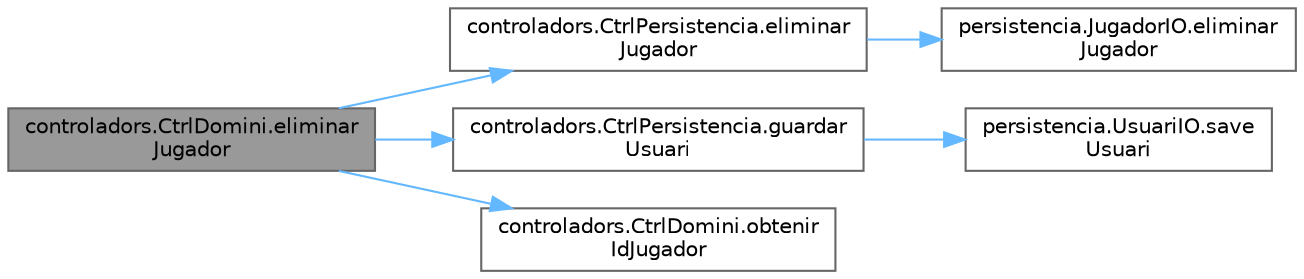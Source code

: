 digraph "controladors.CtrlDomini.eliminarJugador"
{
 // INTERACTIVE_SVG=YES
 // LATEX_PDF_SIZE
  bgcolor="transparent";
  edge [fontname=Helvetica,fontsize=10,labelfontname=Helvetica,labelfontsize=10];
  node [fontname=Helvetica,fontsize=10,shape=box,height=0.2,width=0.4];
  rankdir="LR";
  Node1 [id="Node000001",label="controladors.CtrlDomini.eliminar\lJugador",height=0.2,width=0.4,color="gray40", fillcolor="grey60", style="filled", fontcolor="black",tooltip="Elimina un jugador registrat del sistema."];
  Node1 -> Node2 [id="edge1_Node000001_Node000002",color="steelblue1",style="solid",tooltip=" "];
  Node2 [id="Node000002",label="controladors.CtrlPersistencia.eliminar\lJugador",height=0.2,width=0.4,color="grey40", fillcolor="white", style="filled",URL="$classcontroladors_1_1_ctrl_persistencia.html#a09020132c18c52085e84f9e4480bdb30",tooltip="Elimina un jugador de l'emmagatzematge persistent."];
  Node2 -> Node3 [id="edge2_Node000002_Node000003",color="steelblue1",style="solid",tooltip=" "];
  Node3 [id="Node000003",label="persistencia.JugadorIO.eliminar\lJugador",height=0.2,width=0.4,color="grey40", fillcolor="white", style="filled",URL="$classpersistencia_1_1_jugador_i_o.html#a33bb33e9446715359568286f85f9f307",tooltip="Elimina un jugador esborrant el seu fitxer JSON."];
  Node1 -> Node4 [id="edge3_Node000001_Node000004",color="steelblue1",style="solid",tooltip=" "];
  Node4 [id="Node000004",label="controladors.CtrlPersistencia.guardar\lUsuari",height=0.2,width=0.4,color="grey40", fillcolor="white", style="filled",URL="$classcontroladors_1_1_ctrl_persistencia.html#a3e338a9b45aaa502d95cb1816545b734",tooltip="Desa un usuari a l'emmagatzematge persistent."];
  Node4 -> Node5 [id="edge4_Node000004_Node000005",color="steelblue1",style="solid",tooltip=" "];
  Node5 [id="Node000005",label="persistencia.UsuariIO.save\lUsuari",height=0.2,width=0.4,color="grey40", fillcolor="white", style="filled",URL="$classpersistencia_1_1_usuari_i_o.html#adae8b6b62d1b4cbbff286eaa19877937",tooltip="Desa un usuari a un fitxer JSON."];
  Node1 -> Node6 [id="edge5_Node000001_Node000006",color="steelblue1",style="solid",tooltip=" "];
  Node6 [id="Node000006",label="controladors.CtrlDomini.obtenir\lIdJugador",height=0.2,width=0.4,color="grey40", fillcolor="white", style="filled",URL="$classcontroladors_1_1_ctrl_domini.html#a06fdbc3f2ea636aedeb64b9265678f32",tooltip="Obté l'identificador d'un jugador registrat."];
}
